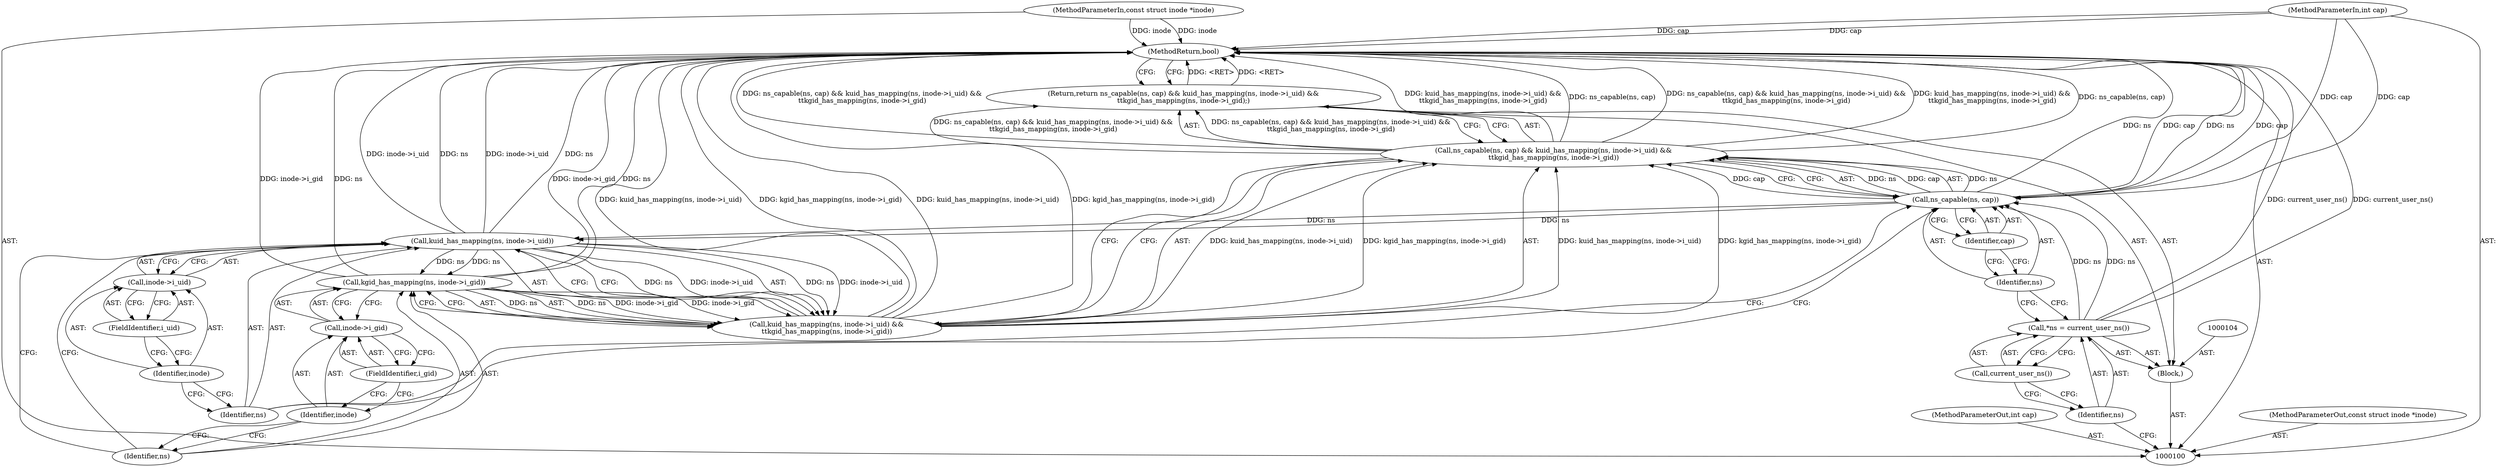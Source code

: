 digraph "0_linux_23adbe12ef7d3d4195e80800ab36b37bee28cd03_5" {
"1000124" [label="(MethodReturn,bool)"];
"1000101" [label="(MethodParameterIn,const struct inode *inode)"];
"1000164" [label="(MethodParameterOut,const struct inode *inode)"];
"1000102" [label="(MethodParameterIn,int cap)"];
"1000165" [label="(MethodParameterOut,int cap)"];
"1000103" [label="(Block,)"];
"1000105" [label="(Call,*ns = current_user_ns())"];
"1000106" [label="(Identifier,ns)"];
"1000107" [label="(Call,current_user_ns())"];
"1000108" [label="(Return,return ns_capable(ns, cap) && kuid_has_mapping(ns, inode->i_uid) &&\n\t\tkgid_has_mapping(ns, inode->i_gid);)"];
"1000111" [label="(Identifier,ns)"];
"1000112" [label="(Identifier,cap)"];
"1000113" [label="(Call,kuid_has_mapping(ns, inode->i_uid) &&\n\t\tkgid_has_mapping(ns, inode->i_gid))"];
"1000114" [label="(Call,kuid_has_mapping(ns, inode->i_uid))"];
"1000115" [label="(Identifier,ns)"];
"1000116" [label="(Call,inode->i_uid)"];
"1000117" [label="(Identifier,inode)"];
"1000118" [label="(FieldIdentifier,i_uid)"];
"1000109" [label="(Call,ns_capable(ns, cap) && kuid_has_mapping(ns, inode->i_uid) &&\n\t\tkgid_has_mapping(ns, inode->i_gid))"];
"1000110" [label="(Call,ns_capable(ns, cap))"];
"1000120" [label="(Identifier,ns)"];
"1000119" [label="(Call,kgid_has_mapping(ns, inode->i_gid))"];
"1000121" [label="(Call,inode->i_gid)"];
"1000122" [label="(Identifier,inode)"];
"1000123" [label="(FieldIdentifier,i_gid)"];
"1000124" -> "1000100"  [label="AST: "];
"1000124" -> "1000108"  [label="CFG: "];
"1000105" -> "1000124"  [label="DDG: current_user_ns()"];
"1000113" -> "1000124"  [label="DDG: kuid_has_mapping(ns, inode->i_uid)"];
"1000113" -> "1000124"  [label="DDG: kgid_has_mapping(ns, inode->i_gid)"];
"1000109" -> "1000124"  [label="DDG: ns_capable(ns, cap) && kuid_has_mapping(ns, inode->i_uid) &&\n\t\tkgid_has_mapping(ns, inode->i_gid)"];
"1000109" -> "1000124"  [label="DDG: kuid_has_mapping(ns, inode->i_uid) &&\n\t\tkgid_has_mapping(ns, inode->i_gid)"];
"1000109" -> "1000124"  [label="DDG: ns_capable(ns, cap)"];
"1000114" -> "1000124"  [label="DDG: ns"];
"1000114" -> "1000124"  [label="DDG: inode->i_uid"];
"1000119" -> "1000124"  [label="DDG: inode->i_gid"];
"1000119" -> "1000124"  [label="DDG: ns"];
"1000102" -> "1000124"  [label="DDG: cap"];
"1000110" -> "1000124"  [label="DDG: cap"];
"1000110" -> "1000124"  [label="DDG: ns"];
"1000101" -> "1000124"  [label="DDG: inode"];
"1000108" -> "1000124"  [label="DDG: <RET>"];
"1000101" -> "1000100"  [label="AST: "];
"1000101" -> "1000124"  [label="DDG: inode"];
"1000164" -> "1000100"  [label="AST: "];
"1000102" -> "1000100"  [label="AST: "];
"1000102" -> "1000124"  [label="DDG: cap"];
"1000102" -> "1000110"  [label="DDG: cap"];
"1000165" -> "1000100"  [label="AST: "];
"1000103" -> "1000100"  [label="AST: "];
"1000104" -> "1000103"  [label="AST: "];
"1000105" -> "1000103"  [label="AST: "];
"1000108" -> "1000103"  [label="AST: "];
"1000105" -> "1000103"  [label="AST: "];
"1000105" -> "1000107"  [label="CFG: "];
"1000106" -> "1000105"  [label="AST: "];
"1000107" -> "1000105"  [label="AST: "];
"1000111" -> "1000105"  [label="CFG: "];
"1000105" -> "1000124"  [label="DDG: current_user_ns()"];
"1000105" -> "1000110"  [label="DDG: ns"];
"1000106" -> "1000105"  [label="AST: "];
"1000106" -> "1000100"  [label="CFG: "];
"1000107" -> "1000106"  [label="CFG: "];
"1000107" -> "1000105"  [label="AST: "];
"1000107" -> "1000106"  [label="CFG: "];
"1000105" -> "1000107"  [label="CFG: "];
"1000108" -> "1000103"  [label="AST: "];
"1000108" -> "1000109"  [label="CFG: "];
"1000109" -> "1000108"  [label="AST: "];
"1000124" -> "1000108"  [label="CFG: "];
"1000108" -> "1000124"  [label="DDG: <RET>"];
"1000109" -> "1000108"  [label="DDG: ns_capable(ns, cap) && kuid_has_mapping(ns, inode->i_uid) &&\n\t\tkgid_has_mapping(ns, inode->i_gid)"];
"1000111" -> "1000110"  [label="AST: "];
"1000111" -> "1000105"  [label="CFG: "];
"1000112" -> "1000111"  [label="CFG: "];
"1000112" -> "1000110"  [label="AST: "];
"1000112" -> "1000111"  [label="CFG: "];
"1000110" -> "1000112"  [label="CFG: "];
"1000113" -> "1000109"  [label="AST: "];
"1000113" -> "1000114"  [label="CFG: "];
"1000113" -> "1000119"  [label="CFG: "];
"1000114" -> "1000113"  [label="AST: "];
"1000119" -> "1000113"  [label="AST: "];
"1000109" -> "1000113"  [label="CFG: "];
"1000113" -> "1000124"  [label="DDG: kuid_has_mapping(ns, inode->i_uid)"];
"1000113" -> "1000124"  [label="DDG: kgid_has_mapping(ns, inode->i_gid)"];
"1000113" -> "1000109"  [label="DDG: kuid_has_mapping(ns, inode->i_uid)"];
"1000113" -> "1000109"  [label="DDG: kgid_has_mapping(ns, inode->i_gid)"];
"1000114" -> "1000113"  [label="DDG: ns"];
"1000114" -> "1000113"  [label="DDG: inode->i_uid"];
"1000119" -> "1000113"  [label="DDG: ns"];
"1000119" -> "1000113"  [label="DDG: inode->i_gid"];
"1000114" -> "1000113"  [label="AST: "];
"1000114" -> "1000116"  [label="CFG: "];
"1000115" -> "1000114"  [label="AST: "];
"1000116" -> "1000114"  [label="AST: "];
"1000120" -> "1000114"  [label="CFG: "];
"1000113" -> "1000114"  [label="CFG: "];
"1000114" -> "1000124"  [label="DDG: ns"];
"1000114" -> "1000124"  [label="DDG: inode->i_uid"];
"1000114" -> "1000113"  [label="DDG: ns"];
"1000114" -> "1000113"  [label="DDG: inode->i_uid"];
"1000110" -> "1000114"  [label="DDG: ns"];
"1000114" -> "1000119"  [label="DDG: ns"];
"1000115" -> "1000114"  [label="AST: "];
"1000115" -> "1000110"  [label="CFG: "];
"1000117" -> "1000115"  [label="CFG: "];
"1000116" -> "1000114"  [label="AST: "];
"1000116" -> "1000118"  [label="CFG: "];
"1000117" -> "1000116"  [label="AST: "];
"1000118" -> "1000116"  [label="AST: "];
"1000114" -> "1000116"  [label="CFG: "];
"1000117" -> "1000116"  [label="AST: "];
"1000117" -> "1000115"  [label="CFG: "];
"1000118" -> "1000117"  [label="CFG: "];
"1000118" -> "1000116"  [label="AST: "];
"1000118" -> "1000117"  [label="CFG: "];
"1000116" -> "1000118"  [label="CFG: "];
"1000109" -> "1000108"  [label="AST: "];
"1000109" -> "1000110"  [label="CFG: "];
"1000109" -> "1000113"  [label="CFG: "];
"1000110" -> "1000109"  [label="AST: "];
"1000113" -> "1000109"  [label="AST: "];
"1000108" -> "1000109"  [label="CFG: "];
"1000109" -> "1000124"  [label="DDG: ns_capable(ns, cap) && kuid_has_mapping(ns, inode->i_uid) &&\n\t\tkgid_has_mapping(ns, inode->i_gid)"];
"1000109" -> "1000124"  [label="DDG: kuid_has_mapping(ns, inode->i_uid) &&\n\t\tkgid_has_mapping(ns, inode->i_gid)"];
"1000109" -> "1000124"  [label="DDG: ns_capable(ns, cap)"];
"1000109" -> "1000108"  [label="DDG: ns_capable(ns, cap) && kuid_has_mapping(ns, inode->i_uid) &&\n\t\tkgid_has_mapping(ns, inode->i_gid)"];
"1000110" -> "1000109"  [label="DDG: ns"];
"1000110" -> "1000109"  [label="DDG: cap"];
"1000113" -> "1000109"  [label="DDG: kuid_has_mapping(ns, inode->i_uid)"];
"1000113" -> "1000109"  [label="DDG: kgid_has_mapping(ns, inode->i_gid)"];
"1000110" -> "1000109"  [label="AST: "];
"1000110" -> "1000112"  [label="CFG: "];
"1000111" -> "1000110"  [label="AST: "];
"1000112" -> "1000110"  [label="AST: "];
"1000115" -> "1000110"  [label="CFG: "];
"1000109" -> "1000110"  [label="CFG: "];
"1000110" -> "1000124"  [label="DDG: cap"];
"1000110" -> "1000124"  [label="DDG: ns"];
"1000110" -> "1000109"  [label="DDG: ns"];
"1000110" -> "1000109"  [label="DDG: cap"];
"1000105" -> "1000110"  [label="DDG: ns"];
"1000102" -> "1000110"  [label="DDG: cap"];
"1000110" -> "1000114"  [label="DDG: ns"];
"1000120" -> "1000119"  [label="AST: "];
"1000120" -> "1000114"  [label="CFG: "];
"1000122" -> "1000120"  [label="CFG: "];
"1000119" -> "1000113"  [label="AST: "];
"1000119" -> "1000121"  [label="CFG: "];
"1000120" -> "1000119"  [label="AST: "];
"1000121" -> "1000119"  [label="AST: "];
"1000113" -> "1000119"  [label="CFG: "];
"1000119" -> "1000124"  [label="DDG: inode->i_gid"];
"1000119" -> "1000124"  [label="DDG: ns"];
"1000119" -> "1000113"  [label="DDG: ns"];
"1000119" -> "1000113"  [label="DDG: inode->i_gid"];
"1000114" -> "1000119"  [label="DDG: ns"];
"1000121" -> "1000119"  [label="AST: "];
"1000121" -> "1000123"  [label="CFG: "];
"1000122" -> "1000121"  [label="AST: "];
"1000123" -> "1000121"  [label="AST: "];
"1000119" -> "1000121"  [label="CFG: "];
"1000122" -> "1000121"  [label="AST: "];
"1000122" -> "1000120"  [label="CFG: "];
"1000123" -> "1000122"  [label="CFG: "];
"1000123" -> "1000121"  [label="AST: "];
"1000123" -> "1000122"  [label="CFG: "];
"1000121" -> "1000123"  [label="CFG: "];
}
